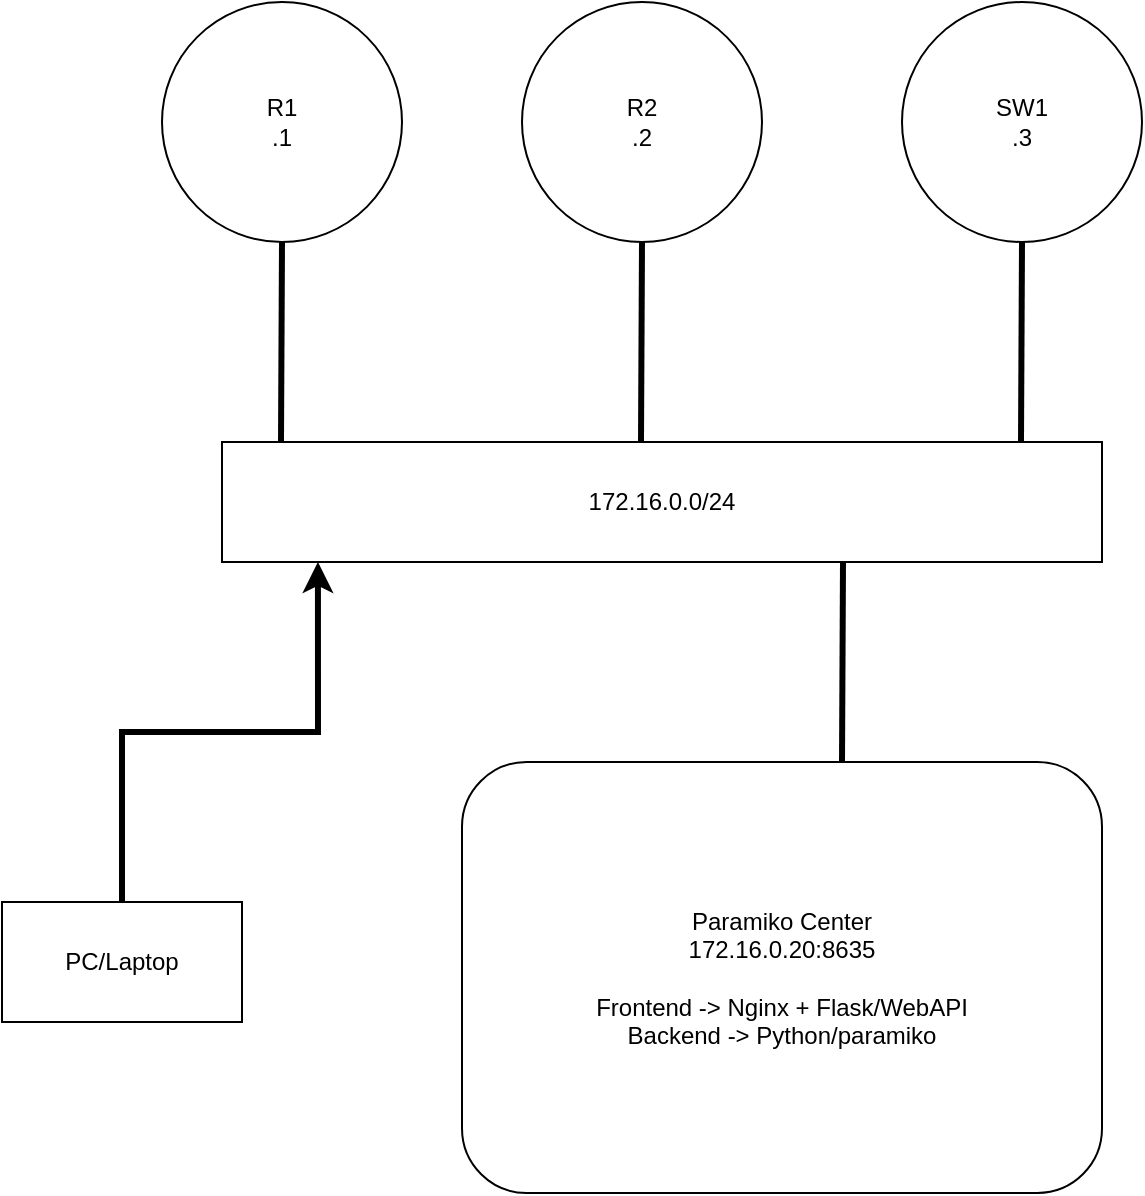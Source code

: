 <mxfile version="16.1.2" type="github">
  <diagram id="UkwEWvghgN0NShTl8J8z" name="Page-1">
    <mxGraphModel dx="859" dy="756" grid="1" gridSize="10" guides="1" tooltips="1" connect="1" arrows="1" fold="1" page="1" pageScale="1" pageWidth="827" pageHeight="1169" math="0" shadow="0">
      <root>
        <mxCell id="0" />
        <mxCell id="1" parent="0" />
        <mxCell id="7HQd-5yBl2BSJNu1qxJt-1" value="&lt;div&gt;Paramiko Center&lt;/div&gt;&lt;div&gt;172.16.0.20:8635&lt;br&gt;&lt;/div&gt;&lt;div&gt;&lt;br&gt;&lt;/div&gt;&lt;div&gt;Frontend -&amp;gt; Nginx + Flask/WebAPI&lt;/div&gt;&lt;div&gt;Backend -&amp;gt; Python/paramiko&lt;br&gt;&lt;/div&gt;" style="rounded=1;whiteSpace=wrap;html=1;" vertex="1" parent="1">
          <mxGeometry x="360" y="440" width="320" height="215.5" as="geometry" />
        </mxCell>
        <mxCell id="7HQd-5yBl2BSJNu1qxJt-2" value="&lt;div&gt;R1&lt;/div&gt;&lt;div&gt;.1&lt;br&gt;&lt;/div&gt;" style="ellipse;whiteSpace=wrap;html=1;" vertex="1" parent="1">
          <mxGeometry x="210" y="60" width="120" height="120" as="geometry" />
        </mxCell>
        <mxCell id="7HQd-5yBl2BSJNu1qxJt-3" value="&lt;div&gt;SW1&lt;/div&gt;&lt;div&gt;.3&lt;br&gt;&lt;/div&gt;" style="ellipse;whiteSpace=wrap;html=1;" vertex="1" parent="1">
          <mxGeometry x="580" y="60" width="120" height="120" as="geometry" />
        </mxCell>
        <mxCell id="7HQd-5yBl2BSJNu1qxJt-4" value="&lt;div&gt;R2&lt;/div&gt;&lt;div&gt;.2&lt;/div&gt;" style="ellipse;whiteSpace=wrap;html=1;" vertex="1" parent="1">
          <mxGeometry x="390" y="60" width="120" height="120" as="geometry" />
        </mxCell>
        <mxCell id="7HQd-5yBl2BSJNu1qxJt-5" value="" style="endArrow=none;html=1;rounded=0;strokeWidth=3;entryX=0.5;entryY=1;entryDx=0;entryDy=0;" edge="1" parent="1" target="7HQd-5yBl2BSJNu1qxJt-2">
          <mxGeometry width="50" height="50" relative="1" as="geometry">
            <mxPoint x="269.5" y="280" as="sourcePoint" />
            <mxPoint x="269.5" y="170" as="targetPoint" />
          </mxGeometry>
        </mxCell>
        <mxCell id="7HQd-5yBl2BSJNu1qxJt-6" value="172.16.0.0/24" style="rounded=0;whiteSpace=wrap;html=1;" vertex="1" parent="1">
          <mxGeometry x="240" y="280" width="440" height="60" as="geometry" />
        </mxCell>
        <mxCell id="7HQd-5yBl2BSJNu1qxJt-7" value="" style="endArrow=none;html=1;rounded=0;strokeWidth=3;entryX=0.5;entryY=1;entryDx=0;entryDy=0;" edge="1" parent="1">
          <mxGeometry width="50" height="50" relative="1" as="geometry">
            <mxPoint x="449.5" y="280" as="sourcePoint" />
            <mxPoint x="450" y="180" as="targetPoint" />
          </mxGeometry>
        </mxCell>
        <mxCell id="7HQd-5yBl2BSJNu1qxJt-8" value="" style="endArrow=none;html=1;rounded=0;strokeWidth=3;entryX=0.5;entryY=1;entryDx=0;entryDy=0;" edge="1" parent="1">
          <mxGeometry width="50" height="50" relative="1" as="geometry">
            <mxPoint x="639.5" y="280" as="sourcePoint" />
            <mxPoint x="640" y="180" as="targetPoint" />
          </mxGeometry>
        </mxCell>
        <mxCell id="7HQd-5yBl2BSJNu1qxJt-9" value="" style="endArrow=none;html=1;rounded=0;strokeWidth=3;entryX=0.5;entryY=1;entryDx=0;entryDy=0;" edge="1" parent="1">
          <mxGeometry width="50" height="50" relative="1" as="geometry">
            <mxPoint x="550" y="440" as="sourcePoint" />
            <mxPoint x="550.5" y="340" as="targetPoint" />
          </mxGeometry>
        </mxCell>
        <mxCell id="7HQd-5yBl2BSJNu1qxJt-15" style="edgeStyle=orthogonalEdgeStyle;rounded=0;orthogonalLoop=1;jettySize=auto;html=1;exitX=0.5;exitY=0;exitDx=0;exitDy=0;entryX=0.109;entryY=1;entryDx=0;entryDy=0;entryPerimeter=0;strokeWidth=3;" edge="1" parent="1" source="7HQd-5yBl2BSJNu1qxJt-12" target="7HQd-5yBl2BSJNu1qxJt-6">
          <mxGeometry relative="1" as="geometry" />
        </mxCell>
        <mxCell id="7HQd-5yBl2BSJNu1qxJt-12" value="PC/Laptop" style="rounded=0;whiteSpace=wrap;html=1;" vertex="1" parent="1">
          <mxGeometry x="130" y="510" width="120" height="60" as="geometry" />
        </mxCell>
      </root>
    </mxGraphModel>
  </diagram>
</mxfile>
